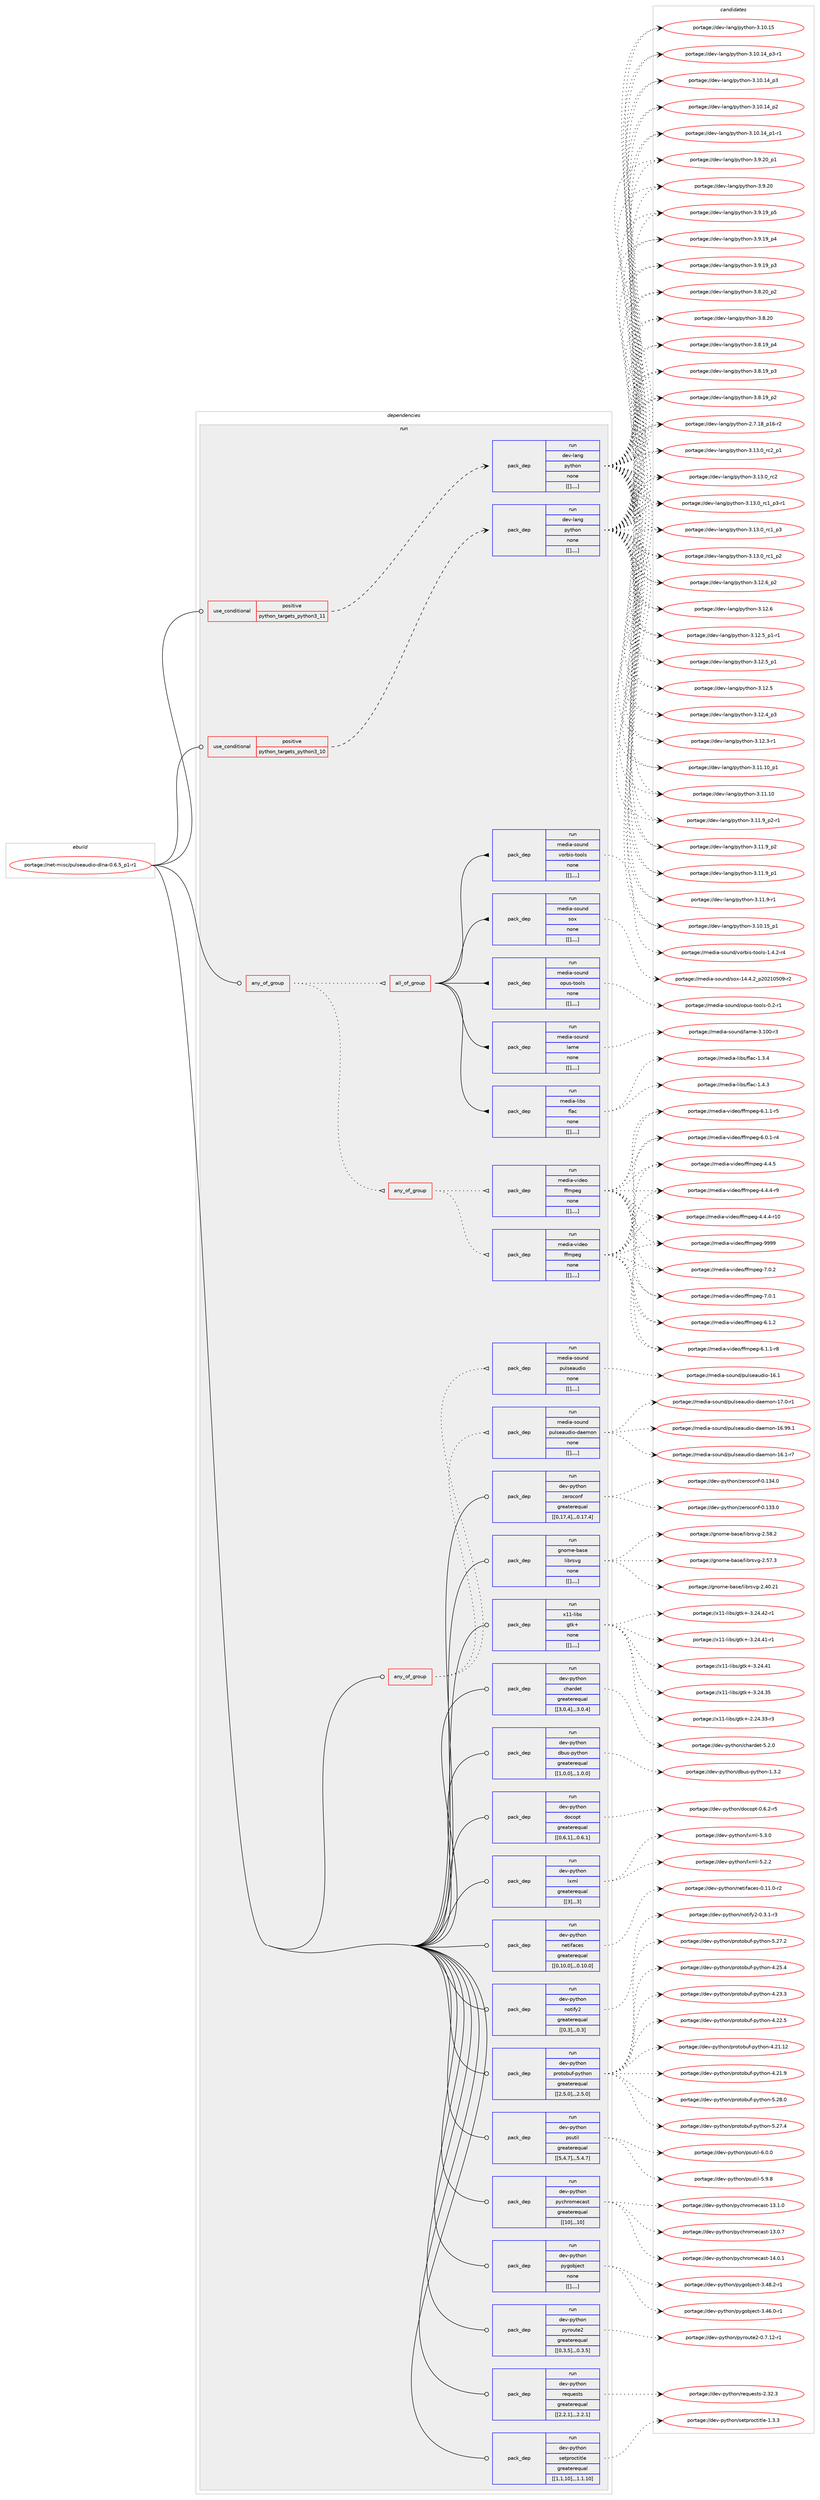 digraph prolog {

# *************
# Graph options
# *************

newrank=true;
concentrate=true;
compound=true;
graph [rankdir=LR,fontname=Helvetica,fontsize=10,ranksep=1.5];#, ranksep=2.5, nodesep=0.2];
edge  [arrowhead=vee];
node  [fontname=Helvetica,fontsize=10];

# **********
# The ebuild
# **********

subgraph cluster_leftcol {
color=gray;
label=<<i>ebuild</i>>;
id [label="portage://net-misc/pulseaudio-dlna-0.6.5_p1-r1", color=red, width=4, href="../net-misc/pulseaudio-dlna-0.6.5_p1-r1.svg"];
}

# ****************
# The dependencies
# ****************

subgraph cluster_midcol {
color=gray;
label=<<i>dependencies</i>>;
subgraph cluster_compile {
fillcolor="#eeeeee";
style=filled;
label=<<i>compile</i>>;
}
subgraph cluster_compileandrun {
fillcolor="#eeeeee";
style=filled;
label=<<i>compile and run</i>>;
}
subgraph cluster_run {
fillcolor="#eeeeee";
style=filled;
label=<<i>run</i>>;
subgraph any2544 {
dependency384250 [label=<<TABLE BORDER="0" CELLBORDER="1" CELLSPACING="0" CELLPADDING="4"><TR><TD CELLPADDING="10">any_of_group</TD></TR></TABLE>>, shape=none, color=red];subgraph any2545 {
dependency384251 [label=<<TABLE BORDER="0" CELLBORDER="1" CELLSPACING="0" CELLPADDING="4"><TR><TD CELLPADDING="10">any_of_group</TD></TR></TABLE>>, shape=none, color=red];subgraph pack279374 {
dependency384252 [label=<<TABLE BORDER="0" CELLBORDER="1" CELLSPACING="0" CELLPADDING="4" WIDTH="220"><TR><TD ROWSPAN="6" CELLPADDING="30">pack_dep</TD></TR><TR><TD WIDTH="110">run</TD></TR><TR><TD>media-video</TD></TR><TR><TD>ffmpeg</TD></TR><TR><TD>none</TD></TR><TR><TD>[[],,,,]</TD></TR></TABLE>>, shape=none, color=blue];
}
dependency384251:e -> dependency384252:w [weight=20,style="dotted",arrowhead="oinv"];
subgraph pack279375 {
dependency384253 [label=<<TABLE BORDER="0" CELLBORDER="1" CELLSPACING="0" CELLPADDING="4" WIDTH="220"><TR><TD ROWSPAN="6" CELLPADDING="30">pack_dep</TD></TR><TR><TD WIDTH="110">run</TD></TR><TR><TD>media-video</TD></TR><TR><TD>ffmpeg</TD></TR><TR><TD>none</TD></TR><TR><TD>[[],,,,]</TD></TR></TABLE>>, shape=none, color=blue];
}
dependency384251:e -> dependency384253:w [weight=20,style="dotted",arrowhead="oinv"];
}
dependency384250:e -> dependency384251:w [weight=20,style="dotted",arrowhead="oinv"];
subgraph all191 {
dependency384254 [label=<<TABLE BORDER="0" CELLBORDER="1" CELLSPACING="0" CELLPADDING="4"><TR><TD CELLPADDING="10">all_of_group</TD></TR></TABLE>>, shape=none, color=red];subgraph pack279376 {
dependency384255 [label=<<TABLE BORDER="0" CELLBORDER="1" CELLSPACING="0" CELLPADDING="4" WIDTH="220"><TR><TD ROWSPAN="6" CELLPADDING="30">pack_dep</TD></TR><TR><TD WIDTH="110">run</TD></TR><TR><TD>media-libs</TD></TR><TR><TD>flac</TD></TR><TR><TD>none</TD></TR><TR><TD>[[],,,,]</TD></TR></TABLE>>, shape=none, color=blue];
}
dependency384254:e -> dependency384255:w [weight=20,style="solid",arrowhead="inv"];
subgraph pack279377 {
dependency384256 [label=<<TABLE BORDER="0" CELLBORDER="1" CELLSPACING="0" CELLPADDING="4" WIDTH="220"><TR><TD ROWSPAN="6" CELLPADDING="30">pack_dep</TD></TR><TR><TD WIDTH="110">run</TD></TR><TR><TD>media-sound</TD></TR><TR><TD>lame</TD></TR><TR><TD>none</TD></TR><TR><TD>[[],,,,]</TD></TR></TABLE>>, shape=none, color=blue];
}
dependency384254:e -> dependency384256:w [weight=20,style="solid",arrowhead="inv"];
subgraph pack279378 {
dependency384257 [label=<<TABLE BORDER="0" CELLBORDER="1" CELLSPACING="0" CELLPADDING="4" WIDTH="220"><TR><TD ROWSPAN="6" CELLPADDING="30">pack_dep</TD></TR><TR><TD WIDTH="110">run</TD></TR><TR><TD>media-sound</TD></TR><TR><TD>opus-tools</TD></TR><TR><TD>none</TD></TR><TR><TD>[[],,,,]</TD></TR></TABLE>>, shape=none, color=blue];
}
dependency384254:e -> dependency384257:w [weight=20,style="solid",arrowhead="inv"];
subgraph pack279379 {
dependency384258 [label=<<TABLE BORDER="0" CELLBORDER="1" CELLSPACING="0" CELLPADDING="4" WIDTH="220"><TR><TD ROWSPAN="6" CELLPADDING="30">pack_dep</TD></TR><TR><TD WIDTH="110">run</TD></TR><TR><TD>media-sound</TD></TR><TR><TD>sox</TD></TR><TR><TD>none</TD></TR><TR><TD>[[],,,,]</TD></TR></TABLE>>, shape=none, color=blue];
}
dependency384254:e -> dependency384258:w [weight=20,style="solid",arrowhead="inv"];
subgraph pack279380 {
dependency384259 [label=<<TABLE BORDER="0" CELLBORDER="1" CELLSPACING="0" CELLPADDING="4" WIDTH="220"><TR><TD ROWSPAN="6" CELLPADDING="30">pack_dep</TD></TR><TR><TD WIDTH="110">run</TD></TR><TR><TD>media-sound</TD></TR><TR><TD>vorbis-tools</TD></TR><TR><TD>none</TD></TR><TR><TD>[[],,,,]</TD></TR></TABLE>>, shape=none, color=blue];
}
dependency384254:e -> dependency384259:w [weight=20,style="solid",arrowhead="inv"];
}
dependency384250:e -> dependency384254:w [weight=20,style="dotted",arrowhead="oinv"];
}
id:e -> dependency384250:w [weight=20,style="solid",arrowhead="odot"];
subgraph any2546 {
dependency384260 [label=<<TABLE BORDER="0" CELLBORDER="1" CELLSPACING="0" CELLPADDING="4"><TR><TD CELLPADDING="10">any_of_group</TD></TR></TABLE>>, shape=none, color=red];subgraph pack279381 {
dependency384261 [label=<<TABLE BORDER="0" CELLBORDER="1" CELLSPACING="0" CELLPADDING="4" WIDTH="220"><TR><TD ROWSPAN="6" CELLPADDING="30">pack_dep</TD></TR><TR><TD WIDTH="110">run</TD></TR><TR><TD>media-sound</TD></TR><TR><TD>pulseaudio-daemon</TD></TR><TR><TD>none</TD></TR><TR><TD>[[],,,,]</TD></TR></TABLE>>, shape=none, color=blue];
}
dependency384260:e -> dependency384261:w [weight=20,style="dotted",arrowhead="oinv"];
subgraph pack279382 {
dependency384262 [label=<<TABLE BORDER="0" CELLBORDER="1" CELLSPACING="0" CELLPADDING="4" WIDTH="220"><TR><TD ROWSPAN="6" CELLPADDING="30">pack_dep</TD></TR><TR><TD WIDTH="110">run</TD></TR><TR><TD>media-sound</TD></TR><TR><TD>pulseaudio</TD></TR><TR><TD>none</TD></TR><TR><TD>[[],,,,]</TD></TR></TABLE>>, shape=none, color=blue];
}
dependency384260:e -> dependency384262:w [weight=20,style="dotted",arrowhead="oinv"];
}
id:e -> dependency384260:w [weight=20,style="solid",arrowhead="odot"];
subgraph cond102144 {
dependency384263 [label=<<TABLE BORDER="0" CELLBORDER="1" CELLSPACING="0" CELLPADDING="4"><TR><TD ROWSPAN="3" CELLPADDING="10">use_conditional</TD></TR><TR><TD>positive</TD></TR><TR><TD>python_targets_python3_10</TD></TR></TABLE>>, shape=none, color=red];
subgraph pack279383 {
dependency384264 [label=<<TABLE BORDER="0" CELLBORDER="1" CELLSPACING="0" CELLPADDING="4" WIDTH="220"><TR><TD ROWSPAN="6" CELLPADDING="30">pack_dep</TD></TR><TR><TD WIDTH="110">run</TD></TR><TR><TD>dev-lang</TD></TR><TR><TD>python</TD></TR><TR><TD>none</TD></TR><TR><TD>[[],,,,]</TD></TR></TABLE>>, shape=none, color=blue];
}
dependency384263:e -> dependency384264:w [weight=20,style="dashed",arrowhead="vee"];
}
id:e -> dependency384263:w [weight=20,style="solid",arrowhead="odot"];
subgraph cond102145 {
dependency384265 [label=<<TABLE BORDER="0" CELLBORDER="1" CELLSPACING="0" CELLPADDING="4"><TR><TD ROWSPAN="3" CELLPADDING="10">use_conditional</TD></TR><TR><TD>positive</TD></TR><TR><TD>python_targets_python3_11</TD></TR></TABLE>>, shape=none, color=red];
subgraph pack279384 {
dependency384266 [label=<<TABLE BORDER="0" CELLBORDER="1" CELLSPACING="0" CELLPADDING="4" WIDTH="220"><TR><TD ROWSPAN="6" CELLPADDING="30">pack_dep</TD></TR><TR><TD WIDTH="110">run</TD></TR><TR><TD>dev-lang</TD></TR><TR><TD>python</TD></TR><TR><TD>none</TD></TR><TR><TD>[[],,,,]</TD></TR></TABLE>>, shape=none, color=blue];
}
dependency384265:e -> dependency384266:w [weight=20,style="dashed",arrowhead="vee"];
}
id:e -> dependency384265:w [weight=20,style="solid",arrowhead="odot"];
subgraph pack279385 {
dependency384267 [label=<<TABLE BORDER="0" CELLBORDER="1" CELLSPACING="0" CELLPADDING="4" WIDTH="220"><TR><TD ROWSPAN="6" CELLPADDING="30">pack_dep</TD></TR><TR><TD WIDTH="110">run</TD></TR><TR><TD>dev-python</TD></TR><TR><TD>chardet</TD></TR><TR><TD>greaterequal</TD></TR><TR><TD>[[3,0,4],,,3.0.4]</TD></TR></TABLE>>, shape=none, color=blue];
}
id:e -> dependency384267:w [weight=20,style="solid",arrowhead="odot"];
subgraph pack279386 {
dependency384268 [label=<<TABLE BORDER="0" CELLBORDER="1" CELLSPACING="0" CELLPADDING="4" WIDTH="220"><TR><TD ROWSPAN="6" CELLPADDING="30">pack_dep</TD></TR><TR><TD WIDTH="110">run</TD></TR><TR><TD>dev-python</TD></TR><TR><TD>dbus-python</TD></TR><TR><TD>greaterequal</TD></TR><TR><TD>[[1,0,0],,,1.0.0]</TD></TR></TABLE>>, shape=none, color=blue];
}
id:e -> dependency384268:w [weight=20,style="solid",arrowhead="odot"];
subgraph pack279387 {
dependency384269 [label=<<TABLE BORDER="0" CELLBORDER="1" CELLSPACING="0" CELLPADDING="4" WIDTH="220"><TR><TD ROWSPAN="6" CELLPADDING="30">pack_dep</TD></TR><TR><TD WIDTH="110">run</TD></TR><TR><TD>dev-python</TD></TR><TR><TD>docopt</TD></TR><TR><TD>greaterequal</TD></TR><TR><TD>[[0,6,1],,,0.6.1]</TD></TR></TABLE>>, shape=none, color=blue];
}
id:e -> dependency384269:w [weight=20,style="solid",arrowhead="odot"];
subgraph pack279388 {
dependency384270 [label=<<TABLE BORDER="0" CELLBORDER="1" CELLSPACING="0" CELLPADDING="4" WIDTH="220"><TR><TD ROWSPAN="6" CELLPADDING="30">pack_dep</TD></TR><TR><TD WIDTH="110">run</TD></TR><TR><TD>dev-python</TD></TR><TR><TD>lxml</TD></TR><TR><TD>greaterequal</TD></TR><TR><TD>[[3],,,3]</TD></TR></TABLE>>, shape=none, color=blue];
}
id:e -> dependency384270:w [weight=20,style="solid",arrowhead="odot"];
subgraph pack279389 {
dependency384271 [label=<<TABLE BORDER="0" CELLBORDER="1" CELLSPACING="0" CELLPADDING="4" WIDTH="220"><TR><TD ROWSPAN="6" CELLPADDING="30">pack_dep</TD></TR><TR><TD WIDTH="110">run</TD></TR><TR><TD>dev-python</TD></TR><TR><TD>netifaces</TD></TR><TR><TD>greaterequal</TD></TR><TR><TD>[[0,10,0],,,0.10.0]</TD></TR></TABLE>>, shape=none, color=blue];
}
id:e -> dependency384271:w [weight=20,style="solid",arrowhead="odot"];
subgraph pack279390 {
dependency384272 [label=<<TABLE BORDER="0" CELLBORDER="1" CELLSPACING="0" CELLPADDING="4" WIDTH="220"><TR><TD ROWSPAN="6" CELLPADDING="30">pack_dep</TD></TR><TR><TD WIDTH="110">run</TD></TR><TR><TD>dev-python</TD></TR><TR><TD>notify2</TD></TR><TR><TD>greaterequal</TD></TR><TR><TD>[[0,3],,,0.3]</TD></TR></TABLE>>, shape=none, color=blue];
}
id:e -> dependency384272:w [weight=20,style="solid",arrowhead="odot"];
subgraph pack279391 {
dependency384273 [label=<<TABLE BORDER="0" CELLBORDER="1" CELLSPACING="0" CELLPADDING="4" WIDTH="220"><TR><TD ROWSPAN="6" CELLPADDING="30">pack_dep</TD></TR><TR><TD WIDTH="110">run</TD></TR><TR><TD>dev-python</TD></TR><TR><TD>protobuf-python</TD></TR><TR><TD>greaterequal</TD></TR><TR><TD>[[2,5,0],,,2.5.0]</TD></TR></TABLE>>, shape=none, color=blue];
}
id:e -> dependency384273:w [weight=20,style="solid",arrowhead="odot"];
subgraph pack279392 {
dependency384274 [label=<<TABLE BORDER="0" CELLBORDER="1" CELLSPACING="0" CELLPADDING="4" WIDTH="220"><TR><TD ROWSPAN="6" CELLPADDING="30">pack_dep</TD></TR><TR><TD WIDTH="110">run</TD></TR><TR><TD>dev-python</TD></TR><TR><TD>psutil</TD></TR><TR><TD>greaterequal</TD></TR><TR><TD>[[5,4,7],,,5.4.7]</TD></TR></TABLE>>, shape=none, color=blue];
}
id:e -> dependency384274:w [weight=20,style="solid",arrowhead="odot"];
subgraph pack279393 {
dependency384275 [label=<<TABLE BORDER="0" CELLBORDER="1" CELLSPACING="0" CELLPADDING="4" WIDTH="220"><TR><TD ROWSPAN="6" CELLPADDING="30">pack_dep</TD></TR><TR><TD WIDTH="110">run</TD></TR><TR><TD>dev-python</TD></TR><TR><TD>pychromecast</TD></TR><TR><TD>greaterequal</TD></TR><TR><TD>[[10],,,10]</TD></TR></TABLE>>, shape=none, color=blue];
}
id:e -> dependency384275:w [weight=20,style="solid",arrowhead="odot"];
subgraph pack279394 {
dependency384276 [label=<<TABLE BORDER="0" CELLBORDER="1" CELLSPACING="0" CELLPADDING="4" WIDTH="220"><TR><TD ROWSPAN="6" CELLPADDING="30">pack_dep</TD></TR><TR><TD WIDTH="110">run</TD></TR><TR><TD>dev-python</TD></TR><TR><TD>pygobject</TD></TR><TR><TD>none</TD></TR><TR><TD>[[],,,,]</TD></TR></TABLE>>, shape=none, color=blue];
}
id:e -> dependency384276:w [weight=20,style="solid",arrowhead="odot"];
subgraph pack279395 {
dependency384277 [label=<<TABLE BORDER="0" CELLBORDER="1" CELLSPACING="0" CELLPADDING="4" WIDTH="220"><TR><TD ROWSPAN="6" CELLPADDING="30">pack_dep</TD></TR><TR><TD WIDTH="110">run</TD></TR><TR><TD>dev-python</TD></TR><TR><TD>pyroute2</TD></TR><TR><TD>greaterequal</TD></TR><TR><TD>[[0,3,5],,,0.3.5]</TD></TR></TABLE>>, shape=none, color=blue];
}
id:e -> dependency384277:w [weight=20,style="solid",arrowhead="odot"];
subgraph pack279396 {
dependency384278 [label=<<TABLE BORDER="0" CELLBORDER="1" CELLSPACING="0" CELLPADDING="4" WIDTH="220"><TR><TD ROWSPAN="6" CELLPADDING="30">pack_dep</TD></TR><TR><TD WIDTH="110">run</TD></TR><TR><TD>dev-python</TD></TR><TR><TD>requests</TD></TR><TR><TD>greaterequal</TD></TR><TR><TD>[[2,2,1],,,2.2.1]</TD></TR></TABLE>>, shape=none, color=blue];
}
id:e -> dependency384278:w [weight=20,style="solid",arrowhead="odot"];
subgraph pack279397 {
dependency384279 [label=<<TABLE BORDER="0" CELLBORDER="1" CELLSPACING="0" CELLPADDING="4" WIDTH="220"><TR><TD ROWSPAN="6" CELLPADDING="30">pack_dep</TD></TR><TR><TD WIDTH="110">run</TD></TR><TR><TD>dev-python</TD></TR><TR><TD>setproctitle</TD></TR><TR><TD>greaterequal</TD></TR><TR><TD>[[1,1,10],,,1.1.10]</TD></TR></TABLE>>, shape=none, color=blue];
}
id:e -> dependency384279:w [weight=20,style="solid",arrowhead="odot"];
subgraph pack279398 {
dependency384280 [label=<<TABLE BORDER="0" CELLBORDER="1" CELLSPACING="0" CELLPADDING="4" WIDTH="220"><TR><TD ROWSPAN="6" CELLPADDING="30">pack_dep</TD></TR><TR><TD WIDTH="110">run</TD></TR><TR><TD>dev-python</TD></TR><TR><TD>zeroconf</TD></TR><TR><TD>greaterequal</TD></TR><TR><TD>[[0,17,4],,,0.17.4]</TD></TR></TABLE>>, shape=none, color=blue];
}
id:e -> dependency384280:w [weight=20,style="solid",arrowhead="odot"];
subgraph pack279399 {
dependency384281 [label=<<TABLE BORDER="0" CELLBORDER="1" CELLSPACING="0" CELLPADDING="4" WIDTH="220"><TR><TD ROWSPAN="6" CELLPADDING="30">pack_dep</TD></TR><TR><TD WIDTH="110">run</TD></TR><TR><TD>gnome-base</TD></TR><TR><TD>librsvg</TD></TR><TR><TD>none</TD></TR><TR><TD>[[],,,,]</TD></TR></TABLE>>, shape=none, color=blue];
}
id:e -> dependency384281:w [weight=20,style="solid",arrowhead="odot"];
subgraph pack279400 {
dependency384282 [label=<<TABLE BORDER="0" CELLBORDER="1" CELLSPACING="0" CELLPADDING="4" WIDTH="220"><TR><TD ROWSPAN="6" CELLPADDING="30">pack_dep</TD></TR><TR><TD WIDTH="110">run</TD></TR><TR><TD>x11-libs</TD></TR><TR><TD>gtk+</TD></TR><TR><TD>none</TD></TR><TR><TD>[[],,,,]</TD></TR></TABLE>>, shape=none, color=blue];
}
id:e -> dependency384282:w [weight=20,style="solid",arrowhead="odot"];
}
}

# **************
# The candidates
# **************

subgraph cluster_choices {
rank=same;
color=gray;
label=<<i>candidates</i>>;

subgraph choice279374 {
color=black;
nodesep=1;
choice1091011001059745118105100101111471021021091121011034557575757 [label="portage://media-video/ffmpeg-9999", color=red, width=4,href="../media-video/ffmpeg-9999.svg"];
choice109101100105974511810510010111147102102109112101103455546484650 [label="portage://media-video/ffmpeg-7.0.2", color=red, width=4,href="../media-video/ffmpeg-7.0.2.svg"];
choice109101100105974511810510010111147102102109112101103455546484649 [label="portage://media-video/ffmpeg-7.0.1", color=red, width=4,href="../media-video/ffmpeg-7.0.1.svg"];
choice109101100105974511810510010111147102102109112101103455446494650 [label="portage://media-video/ffmpeg-6.1.2", color=red, width=4,href="../media-video/ffmpeg-6.1.2.svg"];
choice1091011001059745118105100101111471021021091121011034554464946494511456 [label="portage://media-video/ffmpeg-6.1.1-r8", color=red, width=4,href="../media-video/ffmpeg-6.1.1-r8.svg"];
choice1091011001059745118105100101111471021021091121011034554464946494511453 [label="portage://media-video/ffmpeg-6.1.1-r5", color=red, width=4,href="../media-video/ffmpeg-6.1.1-r5.svg"];
choice1091011001059745118105100101111471021021091121011034554464846494511452 [label="portage://media-video/ffmpeg-6.0.1-r4", color=red, width=4,href="../media-video/ffmpeg-6.0.1-r4.svg"];
choice109101100105974511810510010111147102102109112101103455246524653 [label="portage://media-video/ffmpeg-4.4.5", color=red, width=4,href="../media-video/ffmpeg-4.4.5.svg"];
choice1091011001059745118105100101111471021021091121011034552465246524511457 [label="portage://media-video/ffmpeg-4.4.4-r9", color=red, width=4,href="../media-video/ffmpeg-4.4.4-r9.svg"];
choice109101100105974511810510010111147102102109112101103455246524652451144948 [label="portage://media-video/ffmpeg-4.4.4-r10", color=red, width=4,href="../media-video/ffmpeg-4.4.4-r10.svg"];
dependency384252:e -> choice1091011001059745118105100101111471021021091121011034557575757:w [style=dotted,weight="100"];
dependency384252:e -> choice109101100105974511810510010111147102102109112101103455546484650:w [style=dotted,weight="100"];
dependency384252:e -> choice109101100105974511810510010111147102102109112101103455546484649:w [style=dotted,weight="100"];
dependency384252:e -> choice109101100105974511810510010111147102102109112101103455446494650:w [style=dotted,weight="100"];
dependency384252:e -> choice1091011001059745118105100101111471021021091121011034554464946494511456:w [style=dotted,weight="100"];
dependency384252:e -> choice1091011001059745118105100101111471021021091121011034554464946494511453:w [style=dotted,weight="100"];
dependency384252:e -> choice1091011001059745118105100101111471021021091121011034554464846494511452:w [style=dotted,weight="100"];
dependency384252:e -> choice109101100105974511810510010111147102102109112101103455246524653:w [style=dotted,weight="100"];
dependency384252:e -> choice1091011001059745118105100101111471021021091121011034552465246524511457:w [style=dotted,weight="100"];
dependency384252:e -> choice109101100105974511810510010111147102102109112101103455246524652451144948:w [style=dotted,weight="100"];
}
subgraph choice279375 {
color=black;
nodesep=1;
choice1091011001059745118105100101111471021021091121011034557575757 [label="portage://media-video/ffmpeg-9999", color=red, width=4,href="../media-video/ffmpeg-9999.svg"];
choice109101100105974511810510010111147102102109112101103455546484650 [label="portage://media-video/ffmpeg-7.0.2", color=red, width=4,href="../media-video/ffmpeg-7.0.2.svg"];
choice109101100105974511810510010111147102102109112101103455546484649 [label="portage://media-video/ffmpeg-7.0.1", color=red, width=4,href="../media-video/ffmpeg-7.0.1.svg"];
choice109101100105974511810510010111147102102109112101103455446494650 [label="portage://media-video/ffmpeg-6.1.2", color=red, width=4,href="../media-video/ffmpeg-6.1.2.svg"];
choice1091011001059745118105100101111471021021091121011034554464946494511456 [label="portage://media-video/ffmpeg-6.1.1-r8", color=red, width=4,href="../media-video/ffmpeg-6.1.1-r8.svg"];
choice1091011001059745118105100101111471021021091121011034554464946494511453 [label="portage://media-video/ffmpeg-6.1.1-r5", color=red, width=4,href="../media-video/ffmpeg-6.1.1-r5.svg"];
choice1091011001059745118105100101111471021021091121011034554464846494511452 [label="portage://media-video/ffmpeg-6.0.1-r4", color=red, width=4,href="../media-video/ffmpeg-6.0.1-r4.svg"];
choice109101100105974511810510010111147102102109112101103455246524653 [label="portage://media-video/ffmpeg-4.4.5", color=red, width=4,href="../media-video/ffmpeg-4.4.5.svg"];
choice1091011001059745118105100101111471021021091121011034552465246524511457 [label="portage://media-video/ffmpeg-4.4.4-r9", color=red, width=4,href="../media-video/ffmpeg-4.4.4-r9.svg"];
choice109101100105974511810510010111147102102109112101103455246524652451144948 [label="portage://media-video/ffmpeg-4.4.4-r10", color=red, width=4,href="../media-video/ffmpeg-4.4.4-r10.svg"];
dependency384253:e -> choice1091011001059745118105100101111471021021091121011034557575757:w [style=dotted,weight="100"];
dependency384253:e -> choice109101100105974511810510010111147102102109112101103455546484650:w [style=dotted,weight="100"];
dependency384253:e -> choice109101100105974511810510010111147102102109112101103455546484649:w [style=dotted,weight="100"];
dependency384253:e -> choice109101100105974511810510010111147102102109112101103455446494650:w [style=dotted,weight="100"];
dependency384253:e -> choice1091011001059745118105100101111471021021091121011034554464946494511456:w [style=dotted,weight="100"];
dependency384253:e -> choice1091011001059745118105100101111471021021091121011034554464946494511453:w [style=dotted,weight="100"];
dependency384253:e -> choice1091011001059745118105100101111471021021091121011034554464846494511452:w [style=dotted,weight="100"];
dependency384253:e -> choice109101100105974511810510010111147102102109112101103455246524653:w [style=dotted,weight="100"];
dependency384253:e -> choice1091011001059745118105100101111471021021091121011034552465246524511457:w [style=dotted,weight="100"];
dependency384253:e -> choice109101100105974511810510010111147102102109112101103455246524652451144948:w [style=dotted,weight="100"];
}
subgraph choice279376 {
color=black;
nodesep=1;
choice109101100105974510810598115471021089799454946524651 [label="portage://media-libs/flac-1.4.3", color=red, width=4,href="../media-libs/flac-1.4.3.svg"];
choice109101100105974510810598115471021089799454946514652 [label="portage://media-libs/flac-1.3.4", color=red, width=4,href="../media-libs/flac-1.3.4.svg"];
dependency384255:e -> choice109101100105974510810598115471021089799454946524651:w [style=dotted,weight="100"];
dependency384255:e -> choice109101100105974510810598115471021089799454946514652:w [style=dotted,weight="100"];
}
subgraph choice279377 {
color=black;
nodesep=1;
choice109101100105974511511111711010047108971091014551464948484511451 [label="portage://media-sound/lame-3.100-r3", color=red, width=4,href="../media-sound/lame-3.100-r3.svg"];
dependency384256:e -> choice109101100105974511511111711010047108971091014551464948484511451:w [style=dotted,weight="100"];
}
subgraph choice279378 {
color=black;
nodesep=1;
choice10910110010597451151111171101004711111211711545116111111108115454846504511449 [label="portage://media-sound/opus-tools-0.2-r1", color=red, width=4,href="../media-sound/opus-tools-0.2-r1.svg"];
dependency384257:e -> choice10910110010597451151111171101004711111211711545116111111108115454846504511449:w [style=dotted,weight="100"];
}
subgraph choice279379 {
color=black;
nodesep=1;
choice109101100105974511511111711010047115111120454952465246509511250485049485348574511450 [label="portage://media-sound/sox-14.4.2_p20210509-r2", color=red, width=4,href="../media-sound/sox-14.4.2_p20210509-r2.svg"];
dependency384258:e -> choice109101100105974511511111711010047115111120454952465246509511250485049485348574511450:w [style=dotted,weight="100"];
}
subgraph choice279380 {
color=black;
nodesep=1;
choice10910110010597451151111171101004711811111498105115451161111111081154549465246504511452 [label="portage://media-sound/vorbis-tools-1.4.2-r4", color=red, width=4,href="../media-sound/vorbis-tools-1.4.2-r4.svg"];
dependency384259:e -> choice10910110010597451151111171101004711811111498105115451161111111081154549465246504511452:w [style=dotted,weight="100"];
}
subgraph choice279381 {
color=black;
nodesep=1;
choice10910110010597451151111171101004711211710811510197117100105111451009710110911111045495546484511449 [label="portage://media-sound/pulseaudio-daemon-17.0-r1", color=red, width=4,href="../media-sound/pulseaudio-daemon-17.0-r1.svg"];
choice1091011001059745115111117110100471121171081151019711710010511145100971011091111104549544657574649 [label="portage://media-sound/pulseaudio-daemon-16.99.1", color=red, width=4,href="../media-sound/pulseaudio-daemon-16.99.1.svg"];
choice10910110010597451151111171101004711211710811510197117100105111451009710110911111045495446494511455 [label="portage://media-sound/pulseaudio-daemon-16.1-r7", color=red, width=4,href="../media-sound/pulseaudio-daemon-16.1-r7.svg"];
dependency384261:e -> choice10910110010597451151111171101004711211710811510197117100105111451009710110911111045495546484511449:w [style=dotted,weight="100"];
dependency384261:e -> choice1091011001059745115111117110100471121171081151019711710010511145100971011091111104549544657574649:w [style=dotted,weight="100"];
dependency384261:e -> choice10910110010597451151111171101004711211710811510197117100105111451009710110911111045495446494511455:w [style=dotted,weight="100"];
}
subgraph choice279382 {
color=black;
nodesep=1;
choice109101100105974511511111711010047112117108115101971171001051114549544649 [label="portage://media-sound/pulseaudio-16.1", color=red, width=4,href="../media-sound/pulseaudio-16.1.svg"];
dependency384262:e -> choice109101100105974511511111711010047112117108115101971171001051114549544649:w [style=dotted,weight="100"];
}
subgraph choice279383 {
color=black;
nodesep=1;
choice100101118451089711010347112121116104111110455146495146489511499509511249 [label="portage://dev-lang/python-3.13.0_rc2_p1", color=red, width=4,href="../dev-lang/python-3.13.0_rc2_p1.svg"];
choice10010111845108971101034711212111610411111045514649514648951149950 [label="portage://dev-lang/python-3.13.0_rc2", color=red, width=4,href="../dev-lang/python-3.13.0_rc2.svg"];
choice1001011184510897110103471121211161041111104551464951464895114994995112514511449 [label="portage://dev-lang/python-3.13.0_rc1_p3-r1", color=red, width=4,href="../dev-lang/python-3.13.0_rc1_p3-r1.svg"];
choice100101118451089711010347112121116104111110455146495146489511499499511251 [label="portage://dev-lang/python-3.13.0_rc1_p3", color=red, width=4,href="../dev-lang/python-3.13.0_rc1_p3.svg"];
choice100101118451089711010347112121116104111110455146495146489511499499511250 [label="portage://dev-lang/python-3.13.0_rc1_p2", color=red, width=4,href="../dev-lang/python-3.13.0_rc1_p2.svg"];
choice100101118451089711010347112121116104111110455146495046549511250 [label="portage://dev-lang/python-3.12.6_p2", color=red, width=4,href="../dev-lang/python-3.12.6_p2.svg"];
choice10010111845108971101034711212111610411111045514649504654 [label="portage://dev-lang/python-3.12.6", color=red, width=4,href="../dev-lang/python-3.12.6.svg"];
choice1001011184510897110103471121211161041111104551464950465395112494511449 [label="portage://dev-lang/python-3.12.5_p1-r1", color=red, width=4,href="../dev-lang/python-3.12.5_p1-r1.svg"];
choice100101118451089711010347112121116104111110455146495046539511249 [label="portage://dev-lang/python-3.12.5_p1", color=red, width=4,href="../dev-lang/python-3.12.5_p1.svg"];
choice10010111845108971101034711212111610411111045514649504653 [label="portage://dev-lang/python-3.12.5", color=red, width=4,href="../dev-lang/python-3.12.5.svg"];
choice100101118451089711010347112121116104111110455146495046529511251 [label="portage://dev-lang/python-3.12.4_p3", color=red, width=4,href="../dev-lang/python-3.12.4_p3.svg"];
choice100101118451089711010347112121116104111110455146495046514511449 [label="portage://dev-lang/python-3.12.3-r1", color=red, width=4,href="../dev-lang/python-3.12.3-r1.svg"];
choice10010111845108971101034711212111610411111045514649494649489511249 [label="portage://dev-lang/python-3.11.10_p1", color=red, width=4,href="../dev-lang/python-3.11.10_p1.svg"];
choice1001011184510897110103471121211161041111104551464949464948 [label="portage://dev-lang/python-3.11.10", color=red, width=4,href="../dev-lang/python-3.11.10.svg"];
choice1001011184510897110103471121211161041111104551464949465795112504511449 [label="portage://dev-lang/python-3.11.9_p2-r1", color=red, width=4,href="../dev-lang/python-3.11.9_p2-r1.svg"];
choice100101118451089711010347112121116104111110455146494946579511250 [label="portage://dev-lang/python-3.11.9_p2", color=red, width=4,href="../dev-lang/python-3.11.9_p2.svg"];
choice100101118451089711010347112121116104111110455146494946579511249 [label="portage://dev-lang/python-3.11.9_p1", color=red, width=4,href="../dev-lang/python-3.11.9_p1.svg"];
choice100101118451089711010347112121116104111110455146494946574511449 [label="portage://dev-lang/python-3.11.9-r1", color=red, width=4,href="../dev-lang/python-3.11.9-r1.svg"];
choice10010111845108971101034711212111610411111045514649484649539511249 [label="portage://dev-lang/python-3.10.15_p1", color=red, width=4,href="../dev-lang/python-3.10.15_p1.svg"];
choice1001011184510897110103471121211161041111104551464948464953 [label="portage://dev-lang/python-3.10.15", color=red, width=4,href="../dev-lang/python-3.10.15.svg"];
choice100101118451089711010347112121116104111110455146494846495295112514511449 [label="portage://dev-lang/python-3.10.14_p3-r1", color=red, width=4,href="../dev-lang/python-3.10.14_p3-r1.svg"];
choice10010111845108971101034711212111610411111045514649484649529511251 [label="portage://dev-lang/python-3.10.14_p3", color=red, width=4,href="../dev-lang/python-3.10.14_p3.svg"];
choice10010111845108971101034711212111610411111045514649484649529511250 [label="portage://dev-lang/python-3.10.14_p2", color=red, width=4,href="../dev-lang/python-3.10.14_p2.svg"];
choice100101118451089711010347112121116104111110455146494846495295112494511449 [label="portage://dev-lang/python-3.10.14_p1-r1", color=red, width=4,href="../dev-lang/python-3.10.14_p1-r1.svg"];
choice100101118451089711010347112121116104111110455146574650489511249 [label="portage://dev-lang/python-3.9.20_p1", color=red, width=4,href="../dev-lang/python-3.9.20_p1.svg"];
choice10010111845108971101034711212111610411111045514657465048 [label="portage://dev-lang/python-3.9.20", color=red, width=4,href="../dev-lang/python-3.9.20.svg"];
choice100101118451089711010347112121116104111110455146574649579511253 [label="portage://dev-lang/python-3.9.19_p5", color=red, width=4,href="../dev-lang/python-3.9.19_p5.svg"];
choice100101118451089711010347112121116104111110455146574649579511252 [label="portage://dev-lang/python-3.9.19_p4", color=red, width=4,href="../dev-lang/python-3.9.19_p4.svg"];
choice100101118451089711010347112121116104111110455146574649579511251 [label="portage://dev-lang/python-3.9.19_p3", color=red, width=4,href="../dev-lang/python-3.9.19_p3.svg"];
choice100101118451089711010347112121116104111110455146564650489511250 [label="portage://dev-lang/python-3.8.20_p2", color=red, width=4,href="../dev-lang/python-3.8.20_p2.svg"];
choice10010111845108971101034711212111610411111045514656465048 [label="portage://dev-lang/python-3.8.20", color=red, width=4,href="../dev-lang/python-3.8.20.svg"];
choice100101118451089711010347112121116104111110455146564649579511252 [label="portage://dev-lang/python-3.8.19_p4", color=red, width=4,href="../dev-lang/python-3.8.19_p4.svg"];
choice100101118451089711010347112121116104111110455146564649579511251 [label="portage://dev-lang/python-3.8.19_p3", color=red, width=4,href="../dev-lang/python-3.8.19_p3.svg"];
choice100101118451089711010347112121116104111110455146564649579511250 [label="portage://dev-lang/python-3.8.19_p2", color=red, width=4,href="../dev-lang/python-3.8.19_p2.svg"];
choice100101118451089711010347112121116104111110455046554649569511249544511450 [label="portage://dev-lang/python-2.7.18_p16-r2", color=red, width=4,href="../dev-lang/python-2.7.18_p16-r2.svg"];
dependency384264:e -> choice100101118451089711010347112121116104111110455146495146489511499509511249:w [style=dotted,weight="100"];
dependency384264:e -> choice10010111845108971101034711212111610411111045514649514648951149950:w [style=dotted,weight="100"];
dependency384264:e -> choice1001011184510897110103471121211161041111104551464951464895114994995112514511449:w [style=dotted,weight="100"];
dependency384264:e -> choice100101118451089711010347112121116104111110455146495146489511499499511251:w [style=dotted,weight="100"];
dependency384264:e -> choice100101118451089711010347112121116104111110455146495146489511499499511250:w [style=dotted,weight="100"];
dependency384264:e -> choice100101118451089711010347112121116104111110455146495046549511250:w [style=dotted,weight="100"];
dependency384264:e -> choice10010111845108971101034711212111610411111045514649504654:w [style=dotted,weight="100"];
dependency384264:e -> choice1001011184510897110103471121211161041111104551464950465395112494511449:w [style=dotted,weight="100"];
dependency384264:e -> choice100101118451089711010347112121116104111110455146495046539511249:w [style=dotted,weight="100"];
dependency384264:e -> choice10010111845108971101034711212111610411111045514649504653:w [style=dotted,weight="100"];
dependency384264:e -> choice100101118451089711010347112121116104111110455146495046529511251:w [style=dotted,weight="100"];
dependency384264:e -> choice100101118451089711010347112121116104111110455146495046514511449:w [style=dotted,weight="100"];
dependency384264:e -> choice10010111845108971101034711212111610411111045514649494649489511249:w [style=dotted,weight="100"];
dependency384264:e -> choice1001011184510897110103471121211161041111104551464949464948:w [style=dotted,weight="100"];
dependency384264:e -> choice1001011184510897110103471121211161041111104551464949465795112504511449:w [style=dotted,weight="100"];
dependency384264:e -> choice100101118451089711010347112121116104111110455146494946579511250:w [style=dotted,weight="100"];
dependency384264:e -> choice100101118451089711010347112121116104111110455146494946579511249:w [style=dotted,weight="100"];
dependency384264:e -> choice100101118451089711010347112121116104111110455146494946574511449:w [style=dotted,weight="100"];
dependency384264:e -> choice10010111845108971101034711212111610411111045514649484649539511249:w [style=dotted,weight="100"];
dependency384264:e -> choice1001011184510897110103471121211161041111104551464948464953:w [style=dotted,weight="100"];
dependency384264:e -> choice100101118451089711010347112121116104111110455146494846495295112514511449:w [style=dotted,weight="100"];
dependency384264:e -> choice10010111845108971101034711212111610411111045514649484649529511251:w [style=dotted,weight="100"];
dependency384264:e -> choice10010111845108971101034711212111610411111045514649484649529511250:w [style=dotted,weight="100"];
dependency384264:e -> choice100101118451089711010347112121116104111110455146494846495295112494511449:w [style=dotted,weight="100"];
dependency384264:e -> choice100101118451089711010347112121116104111110455146574650489511249:w [style=dotted,weight="100"];
dependency384264:e -> choice10010111845108971101034711212111610411111045514657465048:w [style=dotted,weight="100"];
dependency384264:e -> choice100101118451089711010347112121116104111110455146574649579511253:w [style=dotted,weight="100"];
dependency384264:e -> choice100101118451089711010347112121116104111110455146574649579511252:w [style=dotted,weight="100"];
dependency384264:e -> choice100101118451089711010347112121116104111110455146574649579511251:w [style=dotted,weight="100"];
dependency384264:e -> choice100101118451089711010347112121116104111110455146564650489511250:w [style=dotted,weight="100"];
dependency384264:e -> choice10010111845108971101034711212111610411111045514656465048:w [style=dotted,weight="100"];
dependency384264:e -> choice100101118451089711010347112121116104111110455146564649579511252:w [style=dotted,weight="100"];
dependency384264:e -> choice100101118451089711010347112121116104111110455146564649579511251:w [style=dotted,weight="100"];
dependency384264:e -> choice100101118451089711010347112121116104111110455146564649579511250:w [style=dotted,weight="100"];
dependency384264:e -> choice100101118451089711010347112121116104111110455046554649569511249544511450:w [style=dotted,weight="100"];
}
subgraph choice279384 {
color=black;
nodesep=1;
choice100101118451089711010347112121116104111110455146495146489511499509511249 [label="portage://dev-lang/python-3.13.0_rc2_p1", color=red, width=4,href="../dev-lang/python-3.13.0_rc2_p1.svg"];
choice10010111845108971101034711212111610411111045514649514648951149950 [label="portage://dev-lang/python-3.13.0_rc2", color=red, width=4,href="../dev-lang/python-3.13.0_rc2.svg"];
choice1001011184510897110103471121211161041111104551464951464895114994995112514511449 [label="portage://dev-lang/python-3.13.0_rc1_p3-r1", color=red, width=4,href="../dev-lang/python-3.13.0_rc1_p3-r1.svg"];
choice100101118451089711010347112121116104111110455146495146489511499499511251 [label="portage://dev-lang/python-3.13.0_rc1_p3", color=red, width=4,href="../dev-lang/python-3.13.0_rc1_p3.svg"];
choice100101118451089711010347112121116104111110455146495146489511499499511250 [label="portage://dev-lang/python-3.13.0_rc1_p2", color=red, width=4,href="../dev-lang/python-3.13.0_rc1_p2.svg"];
choice100101118451089711010347112121116104111110455146495046549511250 [label="portage://dev-lang/python-3.12.6_p2", color=red, width=4,href="../dev-lang/python-3.12.6_p2.svg"];
choice10010111845108971101034711212111610411111045514649504654 [label="portage://dev-lang/python-3.12.6", color=red, width=4,href="../dev-lang/python-3.12.6.svg"];
choice1001011184510897110103471121211161041111104551464950465395112494511449 [label="portage://dev-lang/python-3.12.5_p1-r1", color=red, width=4,href="../dev-lang/python-3.12.5_p1-r1.svg"];
choice100101118451089711010347112121116104111110455146495046539511249 [label="portage://dev-lang/python-3.12.5_p1", color=red, width=4,href="../dev-lang/python-3.12.5_p1.svg"];
choice10010111845108971101034711212111610411111045514649504653 [label="portage://dev-lang/python-3.12.5", color=red, width=4,href="../dev-lang/python-3.12.5.svg"];
choice100101118451089711010347112121116104111110455146495046529511251 [label="portage://dev-lang/python-3.12.4_p3", color=red, width=4,href="../dev-lang/python-3.12.4_p3.svg"];
choice100101118451089711010347112121116104111110455146495046514511449 [label="portage://dev-lang/python-3.12.3-r1", color=red, width=4,href="../dev-lang/python-3.12.3-r1.svg"];
choice10010111845108971101034711212111610411111045514649494649489511249 [label="portage://dev-lang/python-3.11.10_p1", color=red, width=4,href="../dev-lang/python-3.11.10_p1.svg"];
choice1001011184510897110103471121211161041111104551464949464948 [label="portage://dev-lang/python-3.11.10", color=red, width=4,href="../dev-lang/python-3.11.10.svg"];
choice1001011184510897110103471121211161041111104551464949465795112504511449 [label="portage://dev-lang/python-3.11.9_p2-r1", color=red, width=4,href="../dev-lang/python-3.11.9_p2-r1.svg"];
choice100101118451089711010347112121116104111110455146494946579511250 [label="portage://dev-lang/python-3.11.9_p2", color=red, width=4,href="../dev-lang/python-3.11.9_p2.svg"];
choice100101118451089711010347112121116104111110455146494946579511249 [label="portage://dev-lang/python-3.11.9_p1", color=red, width=4,href="../dev-lang/python-3.11.9_p1.svg"];
choice100101118451089711010347112121116104111110455146494946574511449 [label="portage://dev-lang/python-3.11.9-r1", color=red, width=4,href="../dev-lang/python-3.11.9-r1.svg"];
choice10010111845108971101034711212111610411111045514649484649539511249 [label="portage://dev-lang/python-3.10.15_p1", color=red, width=4,href="../dev-lang/python-3.10.15_p1.svg"];
choice1001011184510897110103471121211161041111104551464948464953 [label="portage://dev-lang/python-3.10.15", color=red, width=4,href="../dev-lang/python-3.10.15.svg"];
choice100101118451089711010347112121116104111110455146494846495295112514511449 [label="portage://dev-lang/python-3.10.14_p3-r1", color=red, width=4,href="../dev-lang/python-3.10.14_p3-r1.svg"];
choice10010111845108971101034711212111610411111045514649484649529511251 [label="portage://dev-lang/python-3.10.14_p3", color=red, width=4,href="../dev-lang/python-3.10.14_p3.svg"];
choice10010111845108971101034711212111610411111045514649484649529511250 [label="portage://dev-lang/python-3.10.14_p2", color=red, width=4,href="../dev-lang/python-3.10.14_p2.svg"];
choice100101118451089711010347112121116104111110455146494846495295112494511449 [label="portage://dev-lang/python-3.10.14_p1-r1", color=red, width=4,href="../dev-lang/python-3.10.14_p1-r1.svg"];
choice100101118451089711010347112121116104111110455146574650489511249 [label="portage://dev-lang/python-3.9.20_p1", color=red, width=4,href="../dev-lang/python-3.9.20_p1.svg"];
choice10010111845108971101034711212111610411111045514657465048 [label="portage://dev-lang/python-3.9.20", color=red, width=4,href="../dev-lang/python-3.9.20.svg"];
choice100101118451089711010347112121116104111110455146574649579511253 [label="portage://dev-lang/python-3.9.19_p5", color=red, width=4,href="../dev-lang/python-3.9.19_p5.svg"];
choice100101118451089711010347112121116104111110455146574649579511252 [label="portage://dev-lang/python-3.9.19_p4", color=red, width=4,href="../dev-lang/python-3.9.19_p4.svg"];
choice100101118451089711010347112121116104111110455146574649579511251 [label="portage://dev-lang/python-3.9.19_p3", color=red, width=4,href="../dev-lang/python-3.9.19_p3.svg"];
choice100101118451089711010347112121116104111110455146564650489511250 [label="portage://dev-lang/python-3.8.20_p2", color=red, width=4,href="../dev-lang/python-3.8.20_p2.svg"];
choice10010111845108971101034711212111610411111045514656465048 [label="portage://dev-lang/python-3.8.20", color=red, width=4,href="../dev-lang/python-3.8.20.svg"];
choice100101118451089711010347112121116104111110455146564649579511252 [label="portage://dev-lang/python-3.8.19_p4", color=red, width=4,href="../dev-lang/python-3.8.19_p4.svg"];
choice100101118451089711010347112121116104111110455146564649579511251 [label="portage://dev-lang/python-3.8.19_p3", color=red, width=4,href="../dev-lang/python-3.8.19_p3.svg"];
choice100101118451089711010347112121116104111110455146564649579511250 [label="portage://dev-lang/python-3.8.19_p2", color=red, width=4,href="../dev-lang/python-3.8.19_p2.svg"];
choice100101118451089711010347112121116104111110455046554649569511249544511450 [label="portage://dev-lang/python-2.7.18_p16-r2", color=red, width=4,href="../dev-lang/python-2.7.18_p16-r2.svg"];
dependency384266:e -> choice100101118451089711010347112121116104111110455146495146489511499509511249:w [style=dotted,weight="100"];
dependency384266:e -> choice10010111845108971101034711212111610411111045514649514648951149950:w [style=dotted,weight="100"];
dependency384266:e -> choice1001011184510897110103471121211161041111104551464951464895114994995112514511449:w [style=dotted,weight="100"];
dependency384266:e -> choice100101118451089711010347112121116104111110455146495146489511499499511251:w [style=dotted,weight="100"];
dependency384266:e -> choice100101118451089711010347112121116104111110455146495146489511499499511250:w [style=dotted,weight="100"];
dependency384266:e -> choice100101118451089711010347112121116104111110455146495046549511250:w [style=dotted,weight="100"];
dependency384266:e -> choice10010111845108971101034711212111610411111045514649504654:w [style=dotted,weight="100"];
dependency384266:e -> choice1001011184510897110103471121211161041111104551464950465395112494511449:w [style=dotted,weight="100"];
dependency384266:e -> choice100101118451089711010347112121116104111110455146495046539511249:w [style=dotted,weight="100"];
dependency384266:e -> choice10010111845108971101034711212111610411111045514649504653:w [style=dotted,weight="100"];
dependency384266:e -> choice100101118451089711010347112121116104111110455146495046529511251:w [style=dotted,weight="100"];
dependency384266:e -> choice100101118451089711010347112121116104111110455146495046514511449:w [style=dotted,weight="100"];
dependency384266:e -> choice10010111845108971101034711212111610411111045514649494649489511249:w [style=dotted,weight="100"];
dependency384266:e -> choice1001011184510897110103471121211161041111104551464949464948:w [style=dotted,weight="100"];
dependency384266:e -> choice1001011184510897110103471121211161041111104551464949465795112504511449:w [style=dotted,weight="100"];
dependency384266:e -> choice100101118451089711010347112121116104111110455146494946579511250:w [style=dotted,weight="100"];
dependency384266:e -> choice100101118451089711010347112121116104111110455146494946579511249:w [style=dotted,weight="100"];
dependency384266:e -> choice100101118451089711010347112121116104111110455146494946574511449:w [style=dotted,weight="100"];
dependency384266:e -> choice10010111845108971101034711212111610411111045514649484649539511249:w [style=dotted,weight="100"];
dependency384266:e -> choice1001011184510897110103471121211161041111104551464948464953:w [style=dotted,weight="100"];
dependency384266:e -> choice100101118451089711010347112121116104111110455146494846495295112514511449:w [style=dotted,weight="100"];
dependency384266:e -> choice10010111845108971101034711212111610411111045514649484649529511251:w [style=dotted,weight="100"];
dependency384266:e -> choice10010111845108971101034711212111610411111045514649484649529511250:w [style=dotted,weight="100"];
dependency384266:e -> choice100101118451089711010347112121116104111110455146494846495295112494511449:w [style=dotted,weight="100"];
dependency384266:e -> choice100101118451089711010347112121116104111110455146574650489511249:w [style=dotted,weight="100"];
dependency384266:e -> choice10010111845108971101034711212111610411111045514657465048:w [style=dotted,weight="100"];
dependency384266:e -> choice100101118451089711010347112121116104111110455146574649579511253:w [style=dotted,weight="100"];
dependency384266:e -> choice100101118451089711010347112121116104111110455146574649579511252:w [style=dotted,weight="100"];
dependency384266:e -> choice100101118451089711010347112121116104111110455146574649579511251:w [style=dotted,weight="100"];
dependency384266:e -> choice100101118451089711010347112121116104111110455146564650489511250:w [style=dotted,weight="100"];
dependency384266:e -> choice10010111845108971101034711212111610411111045514656465048:w [style=dotted,weight="100"];
dependency384266:e -> choice100101118451089711010347112121116104111110455146564649579511252:w [style=dotted,weight="100"];
dependency384266:e -> choice100101118451089711010347112121116104111110455146564649579511251:w [style=dotted,weight="100"];
dependency384266:e -> choice100101118451089711010347112121116104111110455146564649579511250:w [style=dotted,weight="100"];
dependency384266:e -> choice100101118451089711010347112121116104111110455046554649569511249544511450:w [style=dotted,weight="100"];
}
subgraph choice279385 {
color=black;
nodesep=1;
choice10010111845112121116104111110479910497114100101116455346504648 [label="portage://dev-python/chardet-5.2.0", color=red, width=4,href="../dev-python/chardet-5.2.0.svg"];
dependency384267:e -> choice10010111845112121116104111110479910497114100101116455346504648:w [style=dotted,weight="100"];
}
subgraph choice279386 {
color=black;
nodesep=1;
choice10010111845112121116104111110471009811711545112121116104111110454946514650 [label="portage://dev-python/dbus-python-1.3.2", color=red, width=4,href="../dev-python/dbus-python-1.3.2.svg"];
dependency384268:e -> choice10010111845112121116104111110471009811711545112121116104111110454946514650:w [style=dotted,weight="100"];
}
subgraph choice279387 {
color=black;
nodesep=1;
choice1001011184511212111610411111047100111991111121164548465446504511453 [label="portage://dev-python/docopt-0.6.2-r5", color=red, width=4,href="../dev-python/docopt-0.6.2-r5.svg"];
dependency384269:e -> choice1001011184511212111610411111047100111991111121164548465446504511453:w [style=dotted,weight="100"];
}
subgraph choice279388 {
color=black;
nodesep=1;
choice1001011184511212111610411111047108120109108455346514648 [label="portage://dev-python/lxml-5.3.0", color=red, width=4,href="../dev-python/lxml-5.3.0.svg"];
choice1001011184511212111610411111047108120109108455346504650 [label="portage://dev-python/lxml-5.2.2", color=red, width=4,href="../dev-python/lxml-5.2.2.svg"];
dependency384270:e -> choice1001011184511212111610411111047108120109108455346514648:w [style=dotted,weight="100"];
dependency384270:e -> choice1001011184511212111610411111047108120109108455346504650:w [style=dotted,weight="100"];
}
subgraph choice279389 {
color=black;
nodesep=1;
choice10010111845112121116104111110471101011161051029799101115454846494946484511450 [label="portage://dev-python/netifaces-0.11.0-r2", color=red, width=4,href="../dev-python/netifaces-0.11.0-r2.svg"];
dependency384271:e -> choice10010111845112121116104111110471101011161051029799101115454846494946484511450:w [style=dotted,weight="100"];
}
subgraph choice279390 {
color=black;
nodesep=1;
choice1001011184511212111610411111047110111116105102121504548465146494511451 [label="portage://dev-python/notify2-0.3.1-r3", color=red, width=4,href="../dev-python/notify2-0.3.1-r3.svg"];
dependency384272:e -> choice1001011184511212111610411111047110111116105102121504548465146494511451:w [style=dotted,weight="100"];
}
subgraph choice279391 {
color=black;
nodesep=1;
choice1001011184511212111610411111047112114111116111981171024511212111610411111045534650564648 [label="portage://dev-python/protobuf-python-5.28.0", color=red, width=4,href="../dev-python/protobuf-python-5.28.0.svg"];
choice1001011184511212111610411111047112114111116111981171024511212111610411111045534650554652 [label="portage://dev-python/protobuf-python-5.27.4", color=red, width=4,href="../dev-python/protobuf-python-5.27.4.svg"];
choice1001011184511212111610411111047112114111116111981171024511212111610411111045534650554650 [label="portage://dev-python/protobuf-python-5.27.2", color=red, width=4,href="../dev-python/protobuf-python-5.27.2.svg"];
choice1001011184511212111610411111047112114111116111981171024511212111610411111045524650534652 [label="portage://dev-python/protobuf-python-4.25.4", color=red, width=4,href="../dev-python/protobuf-python-4.25.4.svg"];
choice1001011184511212111610411111047112114111116111981171024511212111610411111045524650514651 [label="portage://dev-python/protobuf-python-4.23.3", color=red, width=4,href="../dev-python/protobuf-python-4.23.3.svg"];
choice1001011184511212111610411111047112114111116111981171024511212111610411111045524650504653 [label="portage://dev-python/protobuf-python-4.22.5", color=red, width=4,href="../dev-python/protobuf-python-4.22.5.svg"];
choice100101118451121211161041111104711211411111611198117102451121211161041111104552465049464950 [label="portage://dev-python/protobuf-python-4.21.12", color=red, width=4,href="../dev-python/protobuf-python-4.21.12.svg"];
choice1001011184511212111610411111047112114111116111981171024511212111610411111045524650494657 [label="portage://dev-python/protobuf-python-4.21.9", color=red, width=4,href="../dev-python/protobuf-python-4.21.9.svg"];
dependency384273:e -> choice1001011184511212111610411111047112114111116111981171024511212111610411111045534650564648:w [style=dotted,weight="100"];
dependency384273:e -> choice1001011184511212111610411111047112114111116111981171024511212111610411111045534650554652:w [style=dotted,weight="100"];
dependency384273:e -> choice1001011184511212111610411111047112114111116111981171024511212111610411111045534650554650:w [style=dotted,weight="100"];
dependency384273:e -> choice1001011184511212111610411111047112114111116111981171024511212111610411111045524650534652:w [style=dotted,weight="100"];
dependency384273:e -> choice1001011184511212111610411111047112114111116111981171024511212111610411111045524650514651:w [style=dotted,weight="100"];
dependency384273:e -> choice1001011184511212111610411111047112114111116111981171024511212111610411111045524650504653:w [style=dotted,weight="100"];
dependency384273:e -> choice100101118451121211161041111104711211411111611198117102451121211161041111104552465049464950:w [style=dotted,weight="100"];
dependency384273:e -> choice1001011184511212111610411111047112114111116111981171024511212111610411111045524650494657:w [style=dotted,weight="100"];
}
subgraph choice279392 {
color=black;
nodesep=1;
choice1001011184511212111610411111047112115117116105108455446484648 [label="portage://dev-python/psutil-6.0.0", color=red, width=4,href="../dev-python/psutil-6.0.0.svg"];
choice1001011184511212111610411111047112115117116105108455346574656 [label="portage://dev-python/psutil-5.9.8", color=red, width=4,href="../dev-python/psutil-5.9.8.svg"];
dependency384274:e -> choice1001011184511212111610411111047112115117116105108455446484648:w [style=dotted,weight="100"];
dependency384274:e -> choice1001011184511212111610411111047112115117116105108455346574656:w [style=dotted,weight="100"];
}
subgraph choice279393 {
color=black;
nodesep=1;
choice100101118451121211161041111104711212199104114111109101999711511645495246484649 [label="portage://dev-python/pychromecast-14.0.1", color=red, width=4,href="../dev-python/pychromecast-14.0.1.svg"];
choice100101118451121211161041111104711212199104114111109101999711511645495146494648 [label="portage://dev-python/pychromecast-13.1.0", color=red, width=4,href="../dev-python/pychromecast-13.1.0.svg"];
choice100101118451121211161041111104711212199104114111109101999711511645495146484655 [label="portage://dev-python/pychromecast-13.0.7", color=red, width=4,href="../dev-python/pychromecast-13.0.7.svg"];
dependency384275:e -> choice100101118451121211161041111104711212199104114111109101999711511645495246484649:w [style=dotted,weight="100"];
dependency384275:e -> choice100101118451121211161041111104711212199104114111109101999711511645495146494648:w [style=dotted,weight="100"];
dependency384275:e -> choice100101118451121211161041111104711212199104114111109101999711511645495146484655:w [style=dotted,weight="100"];
}
subgraph choice279394 {
color=black;
nodesep=1;
choice10010111845112121116104111110471121211031119810610199116455146525646504511449 [label="portage://dev-python/pygobject-3.48.2-r1", color=red, width=4,href="../dev-python/pygobject-3.48.2-r1.svg"];
choice10010111845112121116104111110471121211031119810610199116455146525446484511449 [label="portage://dev-python/pygobject-3.46.0-r1", color=red, width=4,href="../dev-python/pygobject-3.46.0-r1.svg"];
dependency384276:e -> choice10010111845112121116104111110471121211031119810610199116455146525646504511449:w [style=dotted,weight="100"];
dependency384276:e -> choice10010111845112121116104111110471121211031119810610199116455146525446484511449:w [style=dotted,weight="100"];
}
subgraph choice279395 {
color=black;
nodesep=1;
choice100101118451121211161041111104711212111411111711610150454846554649504511449 [label="portage://dev-python/pyroute2-0.7.12-r1", color=red, width=4,href="../dev-python/pyroute2-0.7.12-r1.svg"];
dependency384277:e -> choice100101118451121211161041111104711212111411111711610150454846554649504511449:w [style=dotted,weight="100"];
}
subgraph choice279396 {
color=black;
nodesep=1;
choice100101118451121211161041111104711410111311710111511611545504651504651 [label="portage://dev-python/requests-2.32.3", color=red, width=4,href="../dev-python/requests-2.32.3.svg"];
dependency384278:e -> choice100101118451121211161041111104711410111311710111511611545504651504651:w [style=dotted,weight="100"];
}
subgraph choice279397 {
color=black;
nodesep=1;
choice100101118451121211161041111104711510111611211411199116105116108101454946514651 [label="portage://dev-python/setproctitle-1.3.3", color=red, width=4,href="../dev-python/setproctitle-1.3.3.svg"];
dependency384279:e -> choice100101118451121211161041111104711510111611211411199116105116108101454946514651:w [style=dotted,weight="100"];
}
subgraph choice279398 {
color=black;
nodesep=1;
choice1001011184511212111610411111047122101114111991111101024548464951524648 [label="portage://dev-python/zeroconf-0.134.0", color=red, width=4,href="../dev-python/zeroconf-0.134.0.svg"];
choice1001011184511212111610411111047122101114111991111101024548464951514648 [label="portage://dev-python/zeroconf-0.133.0", color=red, width=4,href="../dev-python/zeroconf-0.133.0.svg"];
dependency384280:e -> choice1001011184511212111610411111047122101114111991111101024548464951524648:w [style=dotted,weight="100"];
dependency384280:e -> choice1001011184511212111610411111047122101114111991111101024548464951514648:w [style=dotted,weight="100"];
}
subgraph choice279399 {
color=black;
nodesep=1;
choice103110111109101459897115101471081059811411511810345504653564650 [label="portage://gnome-base/librsvg-2.58.2", color=red, width=4,href="../gnome-base/librsvg-2.58.2.svg"];
choice103110111109101459897115101471081059811411511810345504653554651 [label="portage://gnome-base/librsvg-2.57.3", color=red, width=4,href="../gnome-base/librsvg-2.57.3.svg"];
choice10311011110910145989711510147108105981141151181034550465248465049 [label="portage://gnome-base/librsvg-2.40.21", color=red, width=4,href="../gnome-base/librsvg-2.40.21.svg"];
dependency384281:e -> choice103110111109101459897115101471081059811411511810345504653564650:w [style=dotted,weight="100"];
dependency384281:e -> choice103110111109101459897115101471081059811411511810345504653554651:w [style=dotted,weight="100"];
dependency384281:e -> choice10311011110910145989711510147108105981141151181034550465248465049:w [style=dotted,weight="100"];
}
subgraph choice279400 {
color=black;
nodesep=1;
choice12049494510810598115471031161074345514650524652504511449 [label="portage://x11-libs/gtk+-3.24.42-r1", color=red, width=4,href="../x11-libs/gtk+-3.24.42-r1.svg"];
choice12049494510810598115471031161074345514650524652494511449 [label="portage://x11-libs/gtk+-3.24.41-r1", color=red, width=4,href="../x11-libs/gtk+-3.24.41-r1.svg"];
choice1204949451081059811547103116107434551465052465249 [label="portage://x11-libs/gtk+-3.24.41", color=red, width=4,href="../x11-libs/gtk+-3.24.41.svg"];
choice1204949451081059811547103116107434551465052465153 [label="portage://x11-libs/gtk+-3.24.35", color=red, width=4,href="../x11-libs/gtk+-3.24.35.svg"];
choice12049494510810598115471031161074345504650524651514511451 [label="portage://x11-libs/gtk+-2.24.33-r3", color=red, width=4,href="../x11-libs/gtk+-2.24.33-r3.svg"];
dependency384282:e -> choice12049494510810598115471031161074345514650524652504511449:w [style=dotted,weight="100"];
dependency384282:e -> choice12049494510810598115471031161074345514650524652494511449:w [style=dotted,weight="100"];
dependency384282:e -> choice1204949451081059811547103116107434551465052465249:w [style=dotted,weight="100"];
dependency384282:e -> choice1204949451081059811547103116107434551465052465153:w [style=dotted,weight="100"];
dependency384282:e -> choice12049494510810598115471031161074345504650524651514511451:w [style=dotted,weight="100"];
}
}

}
